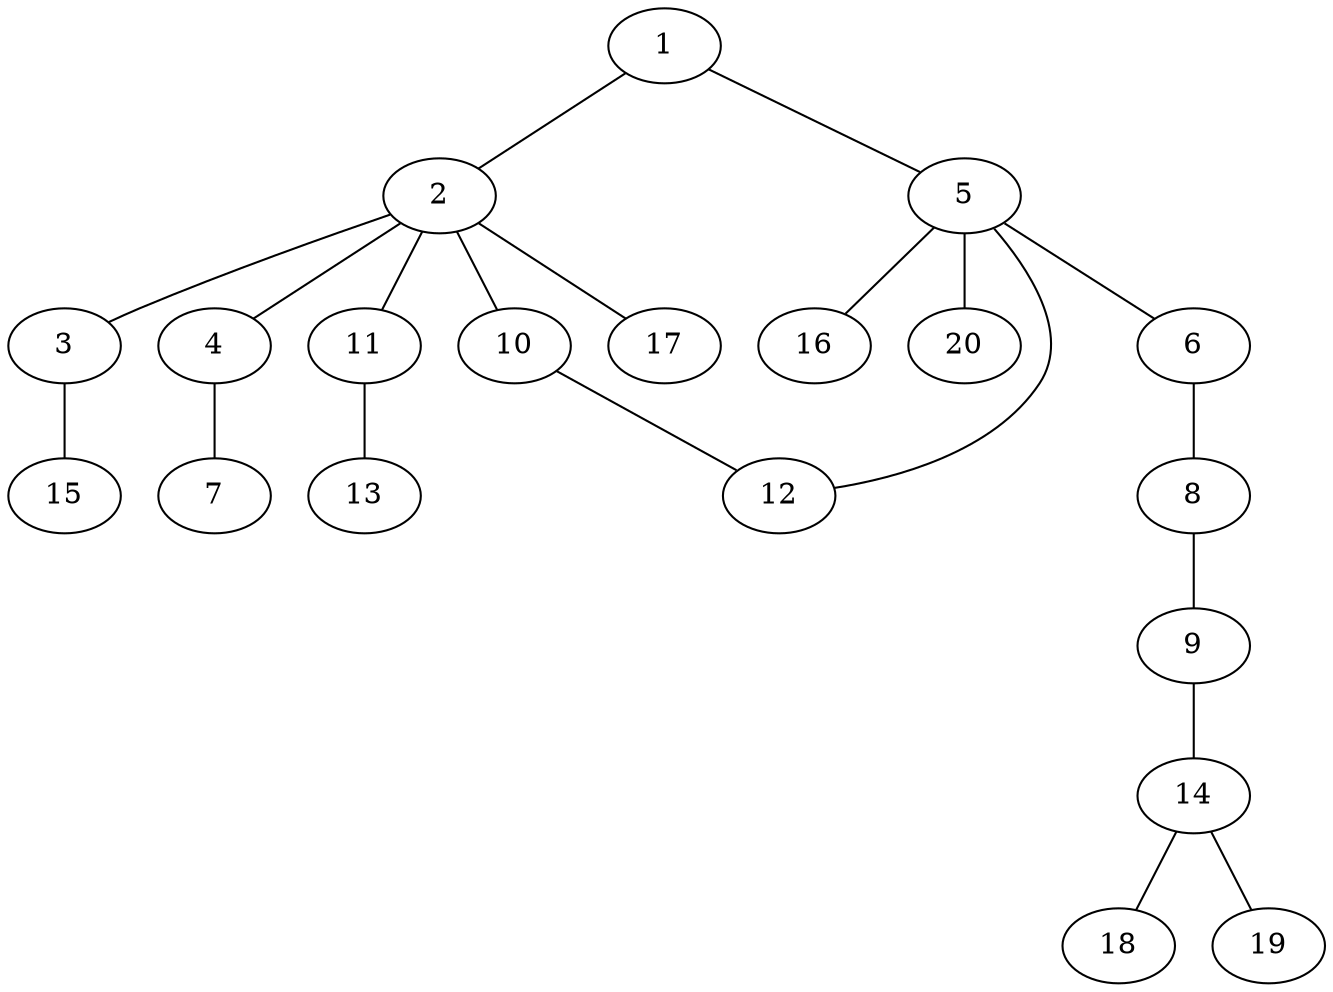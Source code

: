 graph graphname {1--2
1--5
2--3
2--4
2--10
2--11
2--17
3--15
4--7
5--6
5--12
5--16
5--20
6--8
8--9
9--14
10--12
11--13
14--18
14--19
}